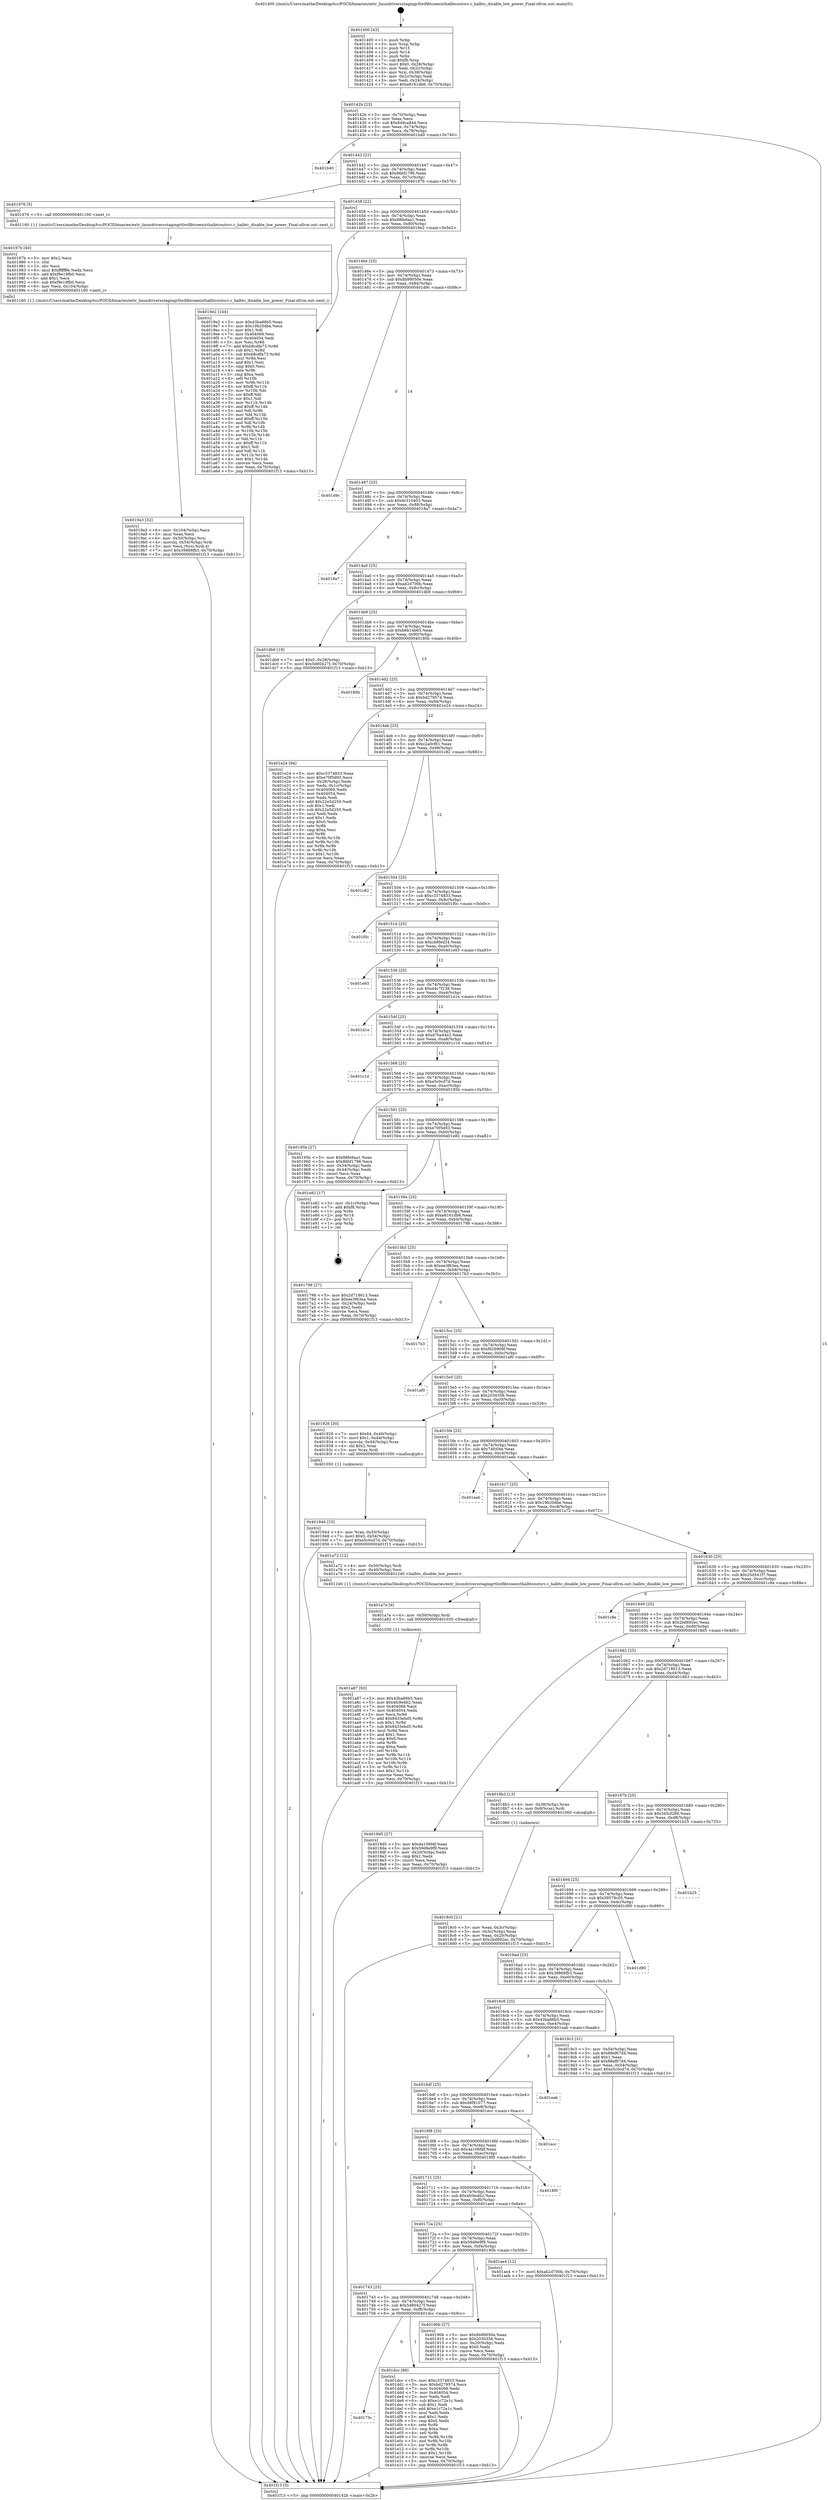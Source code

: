 digraph "0x401400" {
  label = "0x401400 (/mnt/c/Users/mathe/Desktop/tcc/POCII/binaries/extr_linuxdriversstagingrtlwifibtcoexisthalbtcoutsrc.c_halbtc_disable_low_power_Final-ollvm.out::main(0))"
  labelloc = "t"
  node[shape=record]

  Entry [label="",width=0.3,height=0.3,shape=circle,fillcolor=black,style=filled]
  "0x40142b" [label="{
     0x40142b [23]\l
     | [instrs]\l
     &nbsp;&nbsp;0x40142b \<+3\>: mov -0x70(%rbp),%eax\l
     &nbsp;&nbsp;0x40142e \<+2\>: mov %eax,%ecx\l
     &nbsp;&nbsp;0x401430 \<+6\>: sub $0x849ca844,%ecx\l
     &nbsp;&nbsp;0x401436 \<+3\>: mov %eax,-0x74(%rbp)\l
     &nbsp;&nbsp;0x401439 \<+3\>: mov %ecx,-0x78(%rbp)\l
     &nbsp;&nbsp;0x40143c \<+6\>: je 0000000000401b40 \<main+0x740\>\l
  }"]
  "0x401b40" [label="{
     0x401b40\l
  }", style=dashed]
  "0x401442" [label="{
     0x401442 [22]\l
     | [instrs]\l
     &nbsp;&nbsp;0x401442 \<+5\>: jmp 0000000000401447 \<main+0x47\>\l
     &nbsp;&nbsp;0x401447 \<+3\>: mov -0x74(%rbp),%eax\l
     &nbsp;&nbsp;0x40144a \<+5\>: sub $0x86bf1796,%eax\l
     &nbsp;&nbsp;0x40144f \<+3\>: mov %eax,-0x7c(%rbp)\l
     &nbsp;&nbsp;0x401452 \<+6\>: je 0000000000401976 \<main+0x576\>\l
  }"]
  Exit [label="",width=0.3,height=0.3,shape=circle,fillcolor=black,style=filled,peripheries=2]
  "0x401976" [label="{
     0x401976 [5]\l
     | [instrs]\l
     &nbsp;&nbsp;0x401976 \<+5\>: call 0000000000401160 \<next_i\>\l
     | [calls]\l
     &nbsp;&nbsp;0x401160 \{1\} (/mnt/c/Users/mathe/Desktop/tcc/POCII/binaries/extr_linuxdriversstagingrtlwifibtcoexisthalbtcoutsrc.c_halbtc_disable_low_power_Final-ollvm.out::next_i)\l
  }"]
  "0x401458" [label="{
     0x401458 [22]\l
     | [instrs]\l
     &nbsp;&nbsp;0x401458 \<+5\>: jmp 000000000040145d \<main+0x5d\>\l
     &nbsp;&nbsp;0x40145d \<+3\>: mov -0x74(%rbp),%eax\l
     &nbsp;&nbsp;0x401460 \<+5\>: sub $0x88fe9aa1,%eax\l
     &nbsp;&nbsp;0x401465 \<+3\>: mov %eax,-0x80(%rbp)\l
     &nbsp;&nbsp;0x401468 \<+6\>: je 00000000004019e2 \<main+0x5e2\>\l
  }"]
  "0x40175c" [label="{
     0x40175c\l
  }", style=dashed]
  "0x4019e2" [label="{
     0x4019e2 [144]\l
     | [instrs]\l
     &nbsp;&nbsp;0x4019e2 \<+5\>: mov $0x43ba86b5,%eax\l
     &nbsp;&nbsp;0x4019e7 \<+5\>: mov $0x19b20dbe,%ecx\l
     &nbsp;&nbsp;0x4019ec \<+2\>: mov $0x1,%dl\l
     &nbsp;&nbsp;0x4019ee \<+7\>: mov 0x404068,%esi\l
     &nbsp;&nbsp;0x4019f5 \<+7\>: mov 0x404054,%edi\l
     &nbsp;&nbsp;0x4019fc \<+3\>: mov %esi,%r8d\l
     &nbsp;&nbsp;0x4019ff \<+7\>: add $0xb8cdfa73,%r8d\l
     &nbsp;&nbsp;0x401a06 \<+4\>: sub $0x1,%r8d\l
     &nbsp;&nbsp;0x401a0a \<+7\>: sub $0xb8cdfa73,%r8d\l
     &nbsp;&nbsp;0x401a11 \<+4\>: imul %r8d,%esi\l
     &nbsp;&nbsp;0x401a15 \<+3\>: and $0x1,%esi\l
     &nbsp;&nbsp;0x401a18 \<+3\>: cmp $0x0,%esi\l
     &nbsp;&nbsp;0x401a1b \<+4\>: sete %r9b\l
     &nbsp;&nbsp;0x401a1f \<+3\>: cmp $0xa,%edi\l
     &nbsp;&nbsp;0x401a22 \<+4\>: setl %r10b\l
     &nbsp;&nbsp;0x401a26 \<+3\>: mov %r9b,%r11b\l
     &nbsp;&nbsp;0x401a29 \<+4\>: xor $0xff,%r11b\l
     &nbsp;&nbsp;0x401a2d \<+3\>: mov %r10b,%bl\l
     &nbsp;&nbsp;0x401a30 \<+3\>: xor $0xff,%bl\l
     &nbsp;&nbsp;0x401a33 \<+3\>: xor $0x1,%dl\l
     &nbsp;&nbsp;0x401a36 \<+3\>: mov %r11b,%r14b\l
     &nbsp;&nbsp;0x401a39 \<+4\>: and $0xff,%r14b\l
     &nbsp;&nbsp;0x401a3d \<+3\>: and %dl,%r9b\l
     &nbsp;&nbsp;0x401a40 \<+3\>: mov %bl,%r15b\l
     &nbsp;&nbsp;0x401a43 \<+4\>: and $0xff,%r15b\l
     &nbsp;&nbsp;0x401a47 \<+3\>: and %dl,%r10b\l
     &nbsp;&nbsp;0x401a4a \<+3\>: or %r9b,%r14b\l
     &nbsp;&nbsp;0x401a4d \<+3\>: or %r10b,%r15b\l
     &nbsp;&nbsp;0x401a50 \<+3\>: xor %r15b,%r14b\l
     &nbsp;&nbsp;0x401a53 \<+3\>: or %bl,%r11b\l
     &nbsp;&nbsp;0x401a56 \<+4\>: xor $0xff,%r11b\l
     &nbsp;&nbsp;0x401a5a \<+3\>: or $0x1,%dl\l
     &nbsp;&nbsp;0x401a5d \<+3\>: and %dl,%r11b\l
     &nbsp;&nbsp;0x401a60 \<+3\>: or %r11b,%r14b\l
     &nbsp;&nbsp;0x401a63 \<+4\>: test $0x1,%r14b\l
     &nbsp;&nbsp;0x401a67 \<+3\>: cmovne %ecx,%eax\l
     &nbsp;&nbsp;0x401a6a \<+3\>: mov %eax,-0x70(%rbp)\l
     &nbsp;&nbsp;0x401a6d \<+5\>: jmp 0000000000401f13 \<main+0xb13\>\l
  }"]
  "0x40146e" [label="{
     0x40146e [25]\l
     | [instrs]\l
     &nbsp;&nbsp;0x40146e \<+5\>: jmp 0000000000401473 \<main+0x73\>\l
     &nbsp;&nbsp;0x401473 \<+3\>: mov -0x74(%rbp),%eax\l
     &nbsp;&nbsp;0x401476 \<+5\>: sub $0x8b99050e,%eax\l
     &nbsp;&nbsp;0x40147b \<+6\>: mov %eax,-0x84(%rbp)\l
     &nbsp;&nbsp;0x401481 \<+6\>: je 0000000000401d9c \<main+0x99c\>\l
  }"]
  "0x401dcc" [label="{
     0x401dcc [88]\l
     | [instrs]\l
     &nbsp;&nbsp;0x401dcc \<+5\>: mov $0xc3374833,%eax\l
     &nbsp;&nbsp;0x401dd1 \<+5\>: mov $0xbd279574,%ecx\l
     &nbsp;&nbsp;0x401dd6 \<+7\>: mov 0x404068,%edx\l
     &nbsp;&nbsp;0x401ddd \<+7\>: mov 0x404054,%esi\l
     &nbsp;&nbsp;0x401de4 \<+2\>: mov %edx,%edi\l
     &nbsp;&nbsp;0x401de6 \<+6\>: sub $0xe1c72e1c,%edi\l
     &nbsp;&nbsp;0x401dec \<+3\>: sub $0x1,%edi\l
     &nbsp;&nbsp;0x401def \<+6\>: add $0xe1c72e1c,%edi\l
     &nbsp;&nbsp;0x401df5 \<+3\>: imul %edi,%edx\l
     &nbsp;&nbsp;0x401df8 \<+3\>: and $0x1,%edx\l
     &nbsp;&nbsp;0x401dfb \<+3\>: cmp $0x0,%edx\l
     &nbsp;&nbsp;0x401dfe \<+4\>: sete %r8b\l
     &nbsp;&nbsp;0x401e02 \<+3\>: cmp $0xa,%esi\l
     &nbsp;&nbsp;0x401e05 \<+4\>: setl %r9b\l
     &nbsp;&nbsp;0x401e09 \<+3\>: mov %r8b,%r10b\l
     &nbsp;&nbsp;0x401e0c \<+3\>: and %r9b,%r10b\l
     &nbsp;&nbsp;0x401e0f \<+3\>: xor %r9b,%r8b\l
     &nbsp;&nbsp;0x401e12 \<+3\>: or %r8b,%r10b\l
     &nbsp;&nbsp;0x401e15 \<+4\>: test $0x1,%r10b\l
     &nbsp;&nbsp;0x401e19 \<+3\>: cmovne %ecx,%eax\l
     &nbsp;&nbsp;0x401e1c \<+3\>: mov %eax,-0x70(%rbp)\l
     &nbsp;&nbsp;0x401e1f \<+5\>: jmp 0000000000401f13 \<main+0xb13\>\l
  }"]
  "0x401d9c" [label="{
     0x401d9c\l
  }", style=dashed]
  "0x401487" [label="{
     0x401487 [25]\l
     | [instrs]\l
     &nbsp;&nbsp;0x401487 \<+5\>: jmp 000000000040148c \<main+0x8c\>\l
     &nbsp;&nbsp;0x40148c \<+3\>: mov -0x74(%rbp),%eax\l
     &nbsp;&nbsp;0x40148f \<+5\>: sub $0x9c310403,%eax\l
     &nbsp;&nbsp;0x401494 \<+6\>: mov %eax,-0x88(%rbp)\l
     &nbsp;&nbsp;0x40149a \<+6\>: je 00000000004018a7 \<main+0x4a7\>\l
  }"]
  "0x401a87" [label="{
     0x401a87 [93]\l
     | [instrs]\l
     &nbsp;&nbsp;0x401a87 \<+5\>: mov $0x43ba86b5,%esi\l
     &nbsp;&nbsp;0x401a8c \<+5\>: mov $0x4fc9e4b2,%eax\l
     &nbsp;&nbsp;0x401a91 \<+7\>: mov 0x404068,%ecx\l
     &nbsp;&nbsp;0x401a98 \<+7\>: mov 0x404054,%edx\l
     &nbsp;&nbsp;0x401a9f \<+3\>: mov %ecx,%r8d\l
     &nbsp;&nbsp;0x401aa2 \<+7\>: add $0x8433ebd5,%r8d\l
     &nbsp;&nbsp;0x401aa9 \<+4\>: sub $0x1,%r8d\l
     &nbsp;&nbsp;0x401aad \<+7\>: sub $0x8433ebd5,%r8d\l
     &nbsp;&nbsp;0x401ab4 \<+4\>: imul %r8d,%ecx\l
     &nbsp;&nbsp;0x401ab8 \<+3\>: and $0x1,%ecx\l
     &nbsp;&nbsp;0x401abb \<+3\>: cmp $0x0,%ecx\l
     &nbsp;&nbsp;0x401abe \<+4\>: sete %r9b\l
     &nbsp;&nbsp;0x401ac2 \<+3\>: cmp $0xa,%edx\l
     &nbsp;&nbsp;0x401ac5 \<+4\>: setl %r10b\l
     &nbsp;&nbsp;0x401ac9 \<+3\>: mov %r9b,%r11b\l
     &nbsp;&nbsp;0x401acc \<+3\>: and %r10b,%r11b\l
     &nbsp;&nbsp;0x401acf \<+3\>: xor %r10b,%r9b\l
     &nbsp;&nbsp;0x401ad2 \<+3\>: or %r9b,%r11b\l
     &nbsp;&nbsp;0x401ad5 \<+4\>: test $0x1,%r11b\l
     &nbsp;&nbsp;0x401ad9 \<+3\>: cmovne %eax,%esi\l
     &nbsp;&nbsp;0x401adc \<+3\>: mov %esi,-0x70(%rbp)\l
     &nbsp;&nbsp;0x401adf \<+5\>: jmp 0000000000401f13 \<main+0xb13\>\l
  }"]
  "0x4018a7" [label="{
     0x4018a7\l
  }", style=dashed]
  "0x4014a0" [label="{
     0x4014a0 [25]\l
     | [instrs]\l
     &nbsp;&nbsp;0x4014a0 \<+5\>: jmp 00000000004014a5 \<main+0xa5\>\l
     &nbsp;&nbsp;0x4014a5 \<+3\>: mov -0x74(%rbp),%eax\l
     &nbsp;&nbsp;0x4014a8 \<+5\>: sub $0xab2d700b,%eax\l
     &nbsp;&nbsp;0x4014ad \<+6\>: mov %eax,-0x8c(%rbp)\l
     &nbsp;&nbsp;0x4014b3 \<+6\>: je 0000000000401db9 \<main+0x9b9\>\l
  }"]
  "0x401a7e" [label="{
     0x401a7e [9]\l
     | [instrs]\l
     &nbsp;&nbsp;0x401a7e \<+4\>: mov -0x50(%rbp),%rdi\l
     &nbsp;&nbsp;0x401a82 \<+5\>: call 0000000000401030 \<free@plt\>\l
     | [calls]\l
     &nbsp;&nbsp;0x401030 \{1\} (unknown)\l
  }"]
  "0x401db9" [label="{
     0x401db9 [19]\l
     | [instrs]\l
     &nbsp;&nbsp;0x401db9 \<+7\>: movl $0x0,-0x28(%rbp)\l
     &nbsp;&nbsp;0x401dc0 \<+7\>: movl $0x5d80427f,-0x70(%rbp)\l
     &nbsp;&nbsp;0x401dc7 \<+5\>: jmp 0000000000401f13 \<main+0xb13\>\l
  }"]
  "0x4014b9" [label="{
     0x4014b9 [25]\l
     | [instrs]\l
     &nbsp;&nbsp;0x4014b9 \<+5\>: jmp 00000000004014be \<main+0xbe\>\l
     &nbsp;&nbsp;0x4014be \<+3\>: mov -0x74(%rbp),%eax\l
     &nbsp;&nbsp;0x4014c1 \<+5\>: sub $0xb6b14b65,%eax\l
     &nbsp;&nbsp;0x4014c6 \<+6\>: mov %eax,-0x90(%rbp)\l
     &nbsp;&nbsp;0x4014cc \<+6\>: je 000000000040180b \<main+0x40b\>\l
  }"]
  "0x4019a3" [label="{
     0x4019a3 [32]\l
     | [instrs]\l
     &nbsp;&nbsp;0x4019a3 \<+6\>: mov -0x104(%rbp),%ecx\l
     &nbsp;&nbsp;0x4019a9 \<+3\>: imul %eax,%ecx\l
     &nbsp;&nbsp;0x4019ac \<+4\>: mov -0x50(%rbp),%rsi\l
     &nbsp;&nbsp;0x4019b0 \<+4\>: movslq -0x54(%rbp),%rdi\l
     &nbsp;&nbsp;0x4019b4 \<+3\>: mov %ecx,(%rsi,%rdi,4)\l
     &nbsp;&nbsp;0x4019b7 \<+7\>: movl $0x39868fb3,-0x70(%rbp)\l
     &nbsp;&nbsp;0x4019be \<+5\>: jmp 0000000000401f13 \<main+0xb13\>\l
  }"]
  "0x40180b" [label="{
     0x40180b\l
  }", style=dashed]
  "0x4014d2" [label="{
     0x4014d2 [25]\l
     | [instrs]\l
     &nbsp;&nbsp;0x4014d2 \<+5\>: jmp 00000000004014d7 \<main+0xd7\>\l
     &nbsp;&nbsp;0x4014d7 \<+3\>: mov -0x74(%rbp),%eax\l
     &nbsp;&nbsp;0x4014da \<+5\>: sub $0xbd279574,%eax\l
     &nbsp;&nbsp;0x4014df \<+6\>: mov %eax,-0x94(%rbp)\l
     &nbsp;&nbsp;0x4014e5 \<+6\>: je 0000000000401e24 \<main+0xa24\>\l
  }"]
  "0x40197b" [label="{
     0x40197b [40]\l
     | [instrs]\l
     &nbsp;&nbsp;0x40197b \<+5\>: mov $0x2,%ecx\l
     &nbsp;&nbsp;0x401980 \<+1\>: cltd\l
     &nbsp;&nbsp;0x401981 \<+2\>: idiv %ecx\l
     &nbsp;&nbsp;0x401983 \<+6\>: imul $0xfffffffe,%edx,%ecx\l
     &nbsp;&nbsp;0x401989 \<+6\>: add $0xf9e19fb0,%ecx\l
     &nbsp;&nbsp;0x40198f \<+3\>: add $0x1,%ecx\l
     &nbsp;&nbsp;0x401992 \<+6\>: sub $0xf9e19fb0,%ecx\l
     &nbsp;&nbsp;0x401998 \<+6\>: mov %ecx,-0x104(%rbp)\l
     &nbsp;&nbsp;0x40199e \<+5\>: call 0000000000401160 \<next_i\>\l
     | [calls]\l
     &nbsp;&nbsp;0x401160 \{1\} (/mnt/c/Users/mathe/Desktop/tcc/POCII/binaries/extr_linuxdriversstagingrtlwifibtcoexisthalbtcoutsrc.c_halbtc_disable_low_power_Final-ollvm.out::next_i)\l
  }"]
  "0x401e24" [label="{
     0x401e24 [94]\l
     | [instrs]\l
     &nbsp;&nbsp;0x401e24 \<+5\>: mov $0xc3374833,%eax\l
     &nbsp;&nbsp;0x401e29 \<+5\>: mov $0xe70f5d93,%ecx\l
     &nbsp;&nbsp;0x401e2e \<+3\>: mov -0x28(%rbp),%edx\l
     &nbsp;&nbsp;0x401e31 \<+3\>: mov %edx,-0x1c(%rbp)\l
     &nbsp;&nbsp;0x401e34 \<+7\>: mov 0x404068,%edx\l
     &nbsp;&nbsp;0x401e3b \<+7\>: mov 0x404054,%esi\l
     &nbsp;&nbsp;0x401e42 \<+2\>: mov %edx,%edi\l
     &nbsp;&nbsp;0x401e44 \<+6\>: add $0x22e5d250,%edi\l
     &nbsp;&nbsp;0x401e4a \<+3\>: sub $0x1,%edi\l
     &nbsp;&nbsp;0x401e4d \<+6\>: sub $0x22e5d250,%edi\l
     &nbsp;&nbsp;0x401e53 \<+3\>: imul %edi,%edx\l
     &nbsp;&nbsp;0x401e56 \<+3\>: and $0x1,%edx\l
     &nbsp;&nbsp;0x401e59 \<+3\>: cmp $0x0,%edx\l
     &nbsp;&nbsp;0x401e5c \<+4\>: sete %r8b\l
     &nbsp;&nbsp;0x401e60 \<+3\>: cmp $0xa,%esi\l
     &nbsp;&nbsp;0x401e63 \<+4\>: setl %r9b\l
     &nbsp;&nbsp;0x401e67 \<+3\>: mov %r8b,%r10b\l
     &nbsp;&nbsp;0x401e6a \<+3\>: and %r9b,%r10b\l
     &nbsp;&nbsp;0x401e6d \<+3\>: xor %r9b,%r8b\l
     &nbsp;&nbsp;0x401e70 \<+3\>: or %r8b,%r10b\l
     &nbsp;&nbsp;0x401e73 \<+4\>: test $0x1,%r10b\l
     &nbsp;&nbsp;0x401e77 \<+3\>: cmovne %ecx,%eax\l
     &nbsp;&nbsp;0x401e7a \<+3\>: mov %eax,-0x70(%rbp)\l
     &nbsp;&nbsp;0x401e7d \<+5\>: jmp 0000000000401f13 \<main+0xb13\>\l
  }"]
  "0x4014eb" [label="{
     0x4014eb [25]\l
     | [instrs]\l
     &nbsp;&nbsp;0x4014eb \<+5\>: jmp 00000000004014f0 \<main+0xf0\>\l
     &nbsp;&nbsp;0x4014f0 \<+3\>: mov -0x74(%rbp),%eax\l
     &nbsp;&nbsp;0x4014f3 \<+5\>: sub $0xc2a0cf61,%eax\l
     &nbsp;&nbsp;0x4014f8 \<+6\>: mov %eax,-0x98(%rbp)\l
     &nbsp;&nbsp;0x4014fe \<+6\>: je 0000000000401c82 \<main+0x882\>\l
  }"]
  "0x401944" [label="{
     0x401944 [23]\l
     | [instrs]\l
     &nbsp;&nbsp;0x401944 \<+4\>: mov %rax,-0x50(%rbp)\l
     &nbsp;&nbsp;0x401948 \<+7\>: movl $0x0,-0x54(%rbp)\l
     &nbsp;&nbsp;0x40194f \<+7\>: movl $0xe5c0cd7d,-0x70(%rbp)\l
     &nbsp;&nbsp;0x401956 \<+5\>: jmp 0000000000401f13 \<main+0xb13\>\l
  }"]
  "0x401c82" [label="{
     0x401c82\l
  }", style=dashed]
  "0x401504" [label="{
     0x401504 [25]\l
     | [instrs]\l
     &nbsp;&nbsp;0x401504 \<+5\>: jmp 0000000000401509 \<main+0x109\>\l
     &nbsp;&nbsp;0x401509 \<+3\>: mov -0x74(%rbp),%eax\l
     &nbsp;&nbsp;0x40150c \<+5\>: sub $0xc3374833,%eax\l
     &nbsp;&nbsp;0x401511 \<+6\>: mov %eax,-0x9c(%rbp)\l
     &nbsp;&nbsp;0x401517 \<+6\>: je 0000000000401f0c \<main+0xb0c\>\l
  }"]
  "0x401743" [label="{
     0x401743 [25]\l
     | [instrs]\l
     &nbsp;&nbsp;0x401743 \<+5\>: jmp 0000000000401748 \<main+0x348\>\l
     &nbsp;&nbsp;0x401748 \<+3\>: mov -0x74(%rbp),%eax\l
     &nbsp;&nbsp;0x40174b \<+5\>: sub $0x5d80427f,%eax\l
     &nbsp;&nbsp;0x401750 \<+6\>: mov %eax,-0xf8(%rbp)\l
     &nbsp;&nbsp;0x401756 \<+6\>: je 0000000000401dcc \<main+0x9cc\>\l
  }"]
  "0x401f0c" [label="{
     0x401f0c\l
  }", style=dashed]
  "0x40151d" [label="{
     0x40151d [25]\l
     | [instrs]\l
     &nbsp;&nbsp;0x40151d \<+5\>: jmp 0000000000401522 \<main+0x122\>\l
     &nbsp;&nbsp;0x401522 \<+3\>: mov -0x74(%rbp),%eax\l
     &nbsp;&nbsp;0x401525 \<+5\>: sub $0xcb8fed24,%eax\l
     &nbsp;&nbsp;0x40152a \<+6\>: mov %eax,-0xa0(%rbp)\l
     &nbsp;&nbsp;0x401530 \<+6\>: je 0000000000401e93 \<main+0xa93\>\l
  }"]
  "0x40190b" [label="{
     0x40190b [27]\l
     | [instrs]\l
     &nbsp;&nbsp;0x40190b \<+5\>: mov $0x8b99050e,%eax\l
     &nbsp;&nbsp;0x401910 \<+5\>: mov $0x2030356,%ecx\l
     &nbsp;&nbsp;0x401915 \<+3\>: mov -0x20(%rbp),%edx\l
     &nbsp;&nbsp;0x401918 \<+3\>: cmp $0x0,%edx\l
     &nbsp;&nbsp;0x40191b \<+3\>: cmove %ecx,%eax\l
     &nbsp;&nbsp;0x40191e \<+3\>: mov %eax,-0x70(%rbp)\l
     &nbsp;&nbsp;0x401921 \<+5\>: jmp 0000000000401f13 \<main+0xb13\>\l
  }"]
  "0x401e93" [label="{
     0x401e93\l
  }", style=dashed]
  "0x401536" [label="{
     0x401536 [25]\l
     | [instrs]\l
     &nbsp;&nbsp;0x401536 \<+5\>: jmp 000000000040153b \<main+0x13b\>\l
     &nbsp;&nbsp;0x40153b \<+3\>: mov -0x74(%rbp),%eax\l
     &nbsp;&nbsp;0x40153e \<+5\>: sub $0xd4c7f238,%eax\l
     &nbsp;&nbsp;0x401543 \<+6\>: mov %eax,-0xa4(%rbp)\l
     &nbsp;&nbsp;0x401549 \<+6\>: je 0000000000401d1e \<main+0x91e\>\l
  }"]
  "0x40172a" [label="{
     0x40172a [25]\l
     | [instrs]\l
     &nbsp;&nbsp;0x40172a \<+5\>: jmp 000000000040172f \<main+0x32f\>\l
     &nbsp;&nbsp;0x40172f \<+3\>: mov -0x74(%rbp),%eax\l
     &nbsp;&nbsp;0x401732 \<+5\>: sub $0x59d6e9f9,%eax\l
     &nbsp;&nbsp;0x401737 \<+6\>: mov %eax,-0xf4(%rbp)\l
     &nbsp;&nbsp;0x40173d \<+6\>: je 000000000040190b \<main+0x50b\>\l
  }"]
  "0x401d1e" [label="{
     0x401d1e\l
  }", style=dashed]
  "0x40154f" [label="{
     0x40154f [25]\l
     | [instrs]\l
     &nbsp;&nbsp;0x40154f \<+5\>: jmp 0000000000401554 \<main+0x154\>\l
     &nbsp;&nbsp;0x401554 \<+3\>: mov -0x74(%rbp),%eax\l
     &nbsp;&nbsp;0x401557 \<+5\>: sub $0xd7ba44e2,%eax\l
     &nbsp;&nbsp;0x40155c \<+6\>: mov %eax,-0xa8(%rbp)\l
     &nbsp;&nbsp;0x401562 \<+6\>: je 0000000000401c1d \<main+0x81d\>\l
  }"]
  "0x401ae4" [label="{
     0x401ae4 [12]\l
     | [instrs]\l
     &nbsp;&nbsp;0x401ae4 \<+7\>: movl $0xab2d700b,-0x70(%rbp)\l
     &nbsp;&nbsp;0x401aeb \<+5\>: jmp 0000000000401f13 \<main+0xb13\>\l
  }"]
  "0x401c1d" [label="{
     0x401c1d\l
  }", style=dashed]
  "0x401568" [label="{
     0x401568 [25]\l
     | [instrs]\l
     &nbsp;&nbsp;0x401568 \<+5\>: jmp 000000000040156d \<main+0x16d\>\l
     &nbsp;&nbsp;0x40156d \<+3\>: mov -0x74(%rbp),%eax\l
     &nbsp;&nbsp;0x401570 \<+5\>: sub $0xe5c0cd7d,%eax\l
     &nbsp;&nbsp;0x401575 \<+6\>: mov %eax,-0xac(%rbp)\l
     &nbsp;&nbsp;0x40157b \<+6\>: je 000000000040195b \<main+0x55b\>\l
  }"]
  "0x401711" [label="{
     0x401711 [25]\l
     | [instrs]\l
     &nbsp;&nbsp;0x401711 \<+5\>: jmp 0000000000401716 \<main+0x316\>\l
     &nbsp;&nbsp;0x401716 \<+3\>: mov -0x74(%rbp),%eax\l
     &nbsp;&nbsp;0x401719 \<+5\>: sub $0x4fc9e4b2,%eax\l
     &nbsp;&nbsp;0x40171e \<+6\>: mov %eax,-0xf0(%rbp)\l
     &nbsp;&nbsp;0x401724 \<+6\>: je 0000000000401ae4 \<main+0x6e4\>\l
  }"]
  "0x40195b" [label="{
     0x40195b [27]\l
     | [instrs]\l
     &nbsp;&nbsp;0x40195b \<+5\>: mov $0x88fe9aa1,%eax\l
     &nbsp;&nbsp;0x401960 \<+5\>: mov $0x86bf1796,%ecx\l
     &nbsp;&nbsp;0x401965 \<+3\>: mov -0x54(%rbp),%edx\l
     &nbsp;&nbsp;0x401968 \<+3\>: cmp -0x44(%rbp),%edx\l
     &nbsp;&nbsp;0x40196b \<+3\>: cmovl %ecx,%eax\l
     &nbsp;&nbsp;0x40196e \<+3\>: mov %eax,-0x70(%rbp)\l
     &nbsp;&nbsp;0x401971 \<+5\>: jmp 0000000000401f13 \<main+0xb13\>\l
  }"]
  "0x401581" [label="{
     0x401581 [25]\l
     | [instrs]\l
     &nbsp;&nbsp;0x401581 \<+5\>: jmp 0000000000401586 \<main+0x186\>\l
     &nbsp;&nbsp;0x401586 \<+3\>: mov -0x74(%rbp),%eax\l
     &nbsp;&nbsp;0x401589 \<+5\>: sub $0xe70f5d93,%eax\l
     &nbsp;&nbsp;0x40158e \<+6\>: mov %eax,-0xb0(%rbp)\l
     &nbsp;&nbsp;0x401594 \<+6\>: je 0000000000401e82 \<main+0xa82\>\l
  }"]
  "0x4018f0" [label="{
     0x4018f0\l
  }", style=dashed]
  "0x401e82" [label="{
     0x401e82 [17]\l
     | [instrs]\l
     &nbsp;&nbsp;0x401e82 \<+3\>: mov -0x1c(%rbp),%eax\l
     &nbsp;&nbsp;0x401e85 \<+7\>: add $0xf8,%rsp\l
     &nbsp;&nbsp;0x401e8c \<+1\>: pop %rbx\l
     &nbsp;&nbsp;0x401e8d \<+2\>: pop %r14\l
     &nbsp;&nbsp;0x401e8f \<+2\>: pop %r15\l
     &nbsp;&nbsp;0x401e91 \<+1\>: pop %rbp\l
     &nbsp;&nbsp;0x401e92 \<+1\>: ret\l
  }"]
  "0x40159a" [label="{
     0x40159a [25]\l
     | [instrs]\l
     &nbsp;&nbsp;0x40159a \<+5\>: jmp 000000000040159f \<main+0x19f\>\l
     &nbsp;&nbsp;0x40159f \<+3\>: mov -0x74(%rbp),%eax\l
     &nbsp;&nbsp;0x4015a2 \<+5\>: sub $0xe8161db6,%eax\l
     &nbsp;&nbsp;0x4015a7 \<+6\>: mov %eax,-0xb4(%rbp)\l
     &nbsp;&nbsp;0x4015ad \<+6\>: je 0000000000401798 \<main+0x398\>\l
  }"]
  "0x4016f8" [label="{
     0x4016f8 [25]\l
     | [instrs]\l
     &nbsp;&nbsp;0x4016f8 \<+5\>: jmp 00000000004016fd \<main+0x2fd\>\l
     &nbsp;&nbsp;0x4016fd \<+3\>: mov -0x74(%rbp),%eax\l
     &nbsp;&nbsp;0x401700 \<+5\>: sub $0x4a106fdf,%eax\l
     &nbsp;&nbsp;0x401705 \<+6\>: mov %eax,-0xec(%rbp)\l
     &nbsp;&nbsp;0x40170b \<+6\>: je 00000000004018f0 \<main+0x4f0\>\l
  }"]
  "0x401798" [label="{
     0x401798 [27]\l
     | [instrs]\l
     &nbsp;&nbsp;0x401798 \<+5\>: mov $0x2d718613,%eax\l
     &nbsp;&nbsp;0x40179d \<+5\>: mov $0xee3f63ea,%ecx\l
     &nbsp;&nbsp;0x4017a2 \<+3\>: mov -0x24(%rbp),%edx\l
     &nbsp;&nbsp;0x4017a5 \<+3\>: cmp $0x2,%edx\l
     &nbsp;&nbsp;0x4017a8 \<+3\>: cmovne %ecx,%eax\l
     &nbsp;&nbsp;0x4017ab \<+3\>: mov %eax,-0x70(%rbp)\l
     &nbsp;&nbsp;0x4017ae \<+5\>: jmp 0000000000401f13 \<main+0xb13\>\l
  }"]
  "0x4015b3" [label="{
     0x4015b3 [25]\l
     | [instrs]\l
     &nbsp;&nbsp;0x4015b3 \<+5\>: jmp 00000000004015b8 \<main+0x1b8\>\l
     &nbsp;&nbsp;0x4015b8 \<+3\>: mov -0x74(%rbp),%eax\l
     &nbsp;&nbsp;0x4015bb \<+5\>: sub $0xee3f63ea,%eax\l
     &nbsp;&nbsp;0x4015c0 \<+6\>: mov %eax,-0xb8(%rbp)\l
     &nbsp;&nbsp;0x4015c6 \<+6\>: je 00000000004017b3 \<main+0x3b3\>\l
  }"]
  "0x401f13" [label="{
     0x401f13 [5]\l
     | [instrs]\l
     &nbsp;&nbsp;0x401f13 \<+5\>: jmp 000000000040142b \<main+0x2b\>\l
  }"]
  "0x401400" [label="{
     0x401400 [43]\l
     | [instrs]\l
     &nbsp;&nbsp;0x401400 \<+1\>: push %rbp\l
     &nbsp;&nbsp;0x401401 \<+3\>: mov %rsp,%rbp\l
     &nbsp;&nbsp;0x401404 \<+2\>: push %r15\l
     &nbsp;&nbsp;0x401406 \<+2\>: push %r14\l
     &nbsp;&nbsp;0x401408 \<+1\>: push %rbx\l
     &nbsp;&nbsp;0x401409 \<+7\>: sub $0xf8,%rsp\l
     &nbsp;&nbsp;0x401410 \<+7\>: movl $0x0,-0x28(%rbp)\l
     &nbsp;&nbsp;0x401417 \<+3\>: mov %edi,-0x2c(%rbp)\l
     &nbsp;&nbsp;0x40141a \<+4\>: mov %rsi,-0x38(%rbp)\l
     &nbsp;&nbsp;0x40141e \<+3\>: mov -0x2c(%rbp),%edi\l
     &nbsp;&nbsp;0x401421 \<+3\>: mov %edi,-0x24(%rbp)\l
     &nbsp;&nbsp;0x401424 \<+7\>: movl $0xe8161db6,-0x70(%rbp)\l
  }"]
  "0x401ecc" [label="{
     0x401ecc\l
  }", style=dashed]
  "0x4017b3" [label="{
     0x4017b3\l
  }", style=dashed]
  "0x4015cc" [label="{
     0x4015cc [25]\l
     | [instrs]\l
     &nbsp;&nbsp;0x4015cc \<+5\>: jmp 00000000004015d1 \<main+0x1d1\>\l
     &nbsp;&nbsp;0x4015d1 \<+3\>: mov -0x74(%rbp),%eax\l
     &nbsp;&nbsp;0x4015d4 \<+5\>: sub $0xf026909f,%eax\l
     &nbsp;&nbsp;0x4015d9 \<+6\>: mov %eax,-0xbc(%rbp)\l
     &nbsp;&nbsp;0x4015df \<+6\>: je 0000000000401af0 \<main+0x6f0\>\l
  }"]
  "0x4016df" [label="{
     0x4016df [25]\l
     | [instrs]\l
     &nbsp;&nbsp;0x4016df \<+5\>: jmp 00000000004016e4 \<main+0x2e4\>\l
     &nbsp;&nbsp;0x4016e4 \<+3\>: mov -0x74(%rbp),%eax\l
     &nbsp;&nbsp;0x4016e7 \<+5\>: sub $0x48f91077,%eax\l
     &nbsp;&nbsp;0x4016ec \<+6\>: mov %eax,-0xe8(%rbp)\l
     &nbsp;&nbsp;0x4016f2 \<+6\>: je 0000000000401ecc \<main+0xacc\>\l
  }"]
  "0x401af0" [label="{
     0x401af0\l
  }", style=dashed]
  "0x4015e5" [label="{
     0x4015e5 [25]\l
     | [instrs]\l
     &nbsp;&nbsp;0x4015e5 \<+5\>: jmp 00000000004015ea \<main+0x1ea\>\l
     &nbsp;&nbsp;0x4015ea \<+3\>: mov -0x74(%rbp),%eax\l
     &nbsp;&nbsp;0x4015ed \<+5\>: sub $0x2030356,%eax\l
     &nbsp;&nbsp;0x4015f2 \<+6\>: mov %eax,-0xc0(%rbp)\l
     &nbsp;&nbsp;0x4015f8 \<+6\>: je 0000000000401926 \<main+0x526\>\l
  }"]
  "0x401eab" [label="{
     0x401eab\l
  }", style=dashed]
  "0x401926" [label="{
     0x401926 [30]\l
     | [instrs]\l
     &nbsp;&nbsp;0x401926 \<+7\>: movl $0x64,-0x40(%rbp)\l
     &nbsp;&nbsp;0x40192d \<+7\>: movl $0x1,-0x44(%rbp)\l
     &nbsp;&nbsp;0x401934 \<+4\>: movslq -0x44(%rbp),%rax\l
     &nbsp;&nbsp;0x401938 \<+4\>: shl $0x2,%rax\l
     &nbsp;&nbsp;0x40193c \<+3\>: mov %rax,%rdi\l
     &nbsp;&nbsp;0x40193f \<+5\>: call 0000000000401050 \<malloc@plt\>\l
     | [calls]\l
     &nbsp;&nbsp;0x401050 \{1\} (unknown)\l
  }"]
  "0x4015fe" [label="{
     0x4015fe [25]\l
     | [instrs]\l
     &nbsp;&nbsp;0x4015fe \<+5\>: jmp 0000000000401603 \<main+0x203\>\l
     &nbsp;&nbsp;0x401603 \<+3\>: mov -0x74(%rbp),%eax\l
     &nbsp;&nbsp;0x401606 \<+5\>: sub $0x74fc04e,%eax\l
     &nbsp;&nbsp;0x40160b \<+6\>: mov %eax,-0xc4(%rbp)\l
     &nbsp;&nbsp;0x401611 \<+6\>: je 0000000000401eeb \<main+0xaeb\>\l
  }"]
  "0x4016c6" [label="{
     0x4016c6 [25]\l
     | [instrs]\l
     &nbsp;&nbsp;0x4016c6 \<+5\>: jmp 00000000004016cb \<main+0x2cb\>\l
     &nbsp;&nbsp;0x4016cb \<+3\>: mov -0x74(%rbp),%eax\l
     &nbsp;&nbsp;0x4016ce \<+5\>: sub $0x43ba86b5,%eax\l
     &nbsp;&nbsp;0x4016d3 \<+6\>: mov %eax,-0xe4(%rbp)\l
     &nbsp;&nbsp;0x4016d9 \<+6\>: je 0000000000401eab \<main+0xaab\>\l
  }"]
  "0x401eeb" [label="{
     0x401eeb\l
  }", style=dashed]
  "0x401617" [label="{
     0x401617 [25]\l
     | [instrs]\l
     &nbsp;&nbsp;0x401617 \<+5\>: jmp 000000000040161c \<main+0x21c\>\l
     &nbsp;&nbsp;0x40161c \<+3\>: mov -0x74(%rbp),%eax\l
     &nbsp;&nbsp;0x40161f \<+5\>: sub $0x19b20dbe,%eax\l
     &nbsp;&nbsp;0x401624 \<+6\>: mov %eax,-0xc8(%rbp)\l
     &nbsp;&nbsp;0x40162a \<+6\>: je 0000000000401a72 \<main+0x672\>\l
  }"]
  "0x4019c3" [label="{
     0x4019c3 [31]\l
     | [instrs]\l
     &nbsp;&nbsp;0x4019c3 \<+3\>: mov -0x54(%rbp),%eax\l
     &nbsp;&nbsp;0x4019c6 \<+5\>: sub $0x88ef67d4,%eax\l
     &nbsp;&nbsp;0x4019cb \<+3\>: add $0x1,%eax\l
     &nbsp;&nbsp;0x4019ce \<+5\>: add $0x88ef67d4,%eax\l
     &nbsp;&nbsp;0x4019d3 \<+3\>: mov %eax,-0x54(%rbp)\l
     &nbsp;&nbsp;0x4019d6 \<+7\>: movl $0xe5c0cd7d,-0x70(%rbp)\l
     &nbsp;&nbsp;0x4019dd \<+5\>: jmp 0000000000401f13 \<main+0xb13\>\l
  }"]
  "0x401a72" [label="{
     0x401a72 [12]\l
     | [instrs]\l
     &nbsp;&nbsp;0x401a72 \<+4\>: mov -0x50(%rbp),%rdi\l
     &nbsp;&nbsp;0x401a76 \<+3\>: mov -0x40(%rbp),%esi\l
     &nbsp;&nbsp;0x401a79 \<+5\>: call 0000000000401240 \<halbtc_disable_low_power\>\l
     | [calls]\l
     &nbsp;&nbsp;0x401240 \{1\} (/mnt/c/Users/mathe/Desktop/tcc/POCII/binaries/extr_linuxdriversstagingrtlwifibtcoexisthalbtcoutsrc.c_halbtc_disable_low_power_Final-ollvm.out::halbtc_disable_low_power)\l
  }"]
  "0x401630" [label="{
     0x401630 [25]\l
     | [instrs]\l
     &nbsp;&nbsp;0x401630 \<+5\>: jmp 0000000000401635 \<main+0x235\>\l
     &nbsp;&nbsp;0x401635 \<+3\>: mov -0x74(%rbp),%eax\l
     &nbsp;&nbsp;0x401638 \<+5\>: sub $0x25d541f7,%eax\l
     &nbsp;&nbsp;0x40163d \<+6\>: mov %eax,-0xcc(%rbp)\l
     &nbsp;&nbsp;0x401643 \<+6\>: je 0000000000401c8e \<main+0x88e\>\l
  }"]
  "0x4016ad" [label="{
     0x4016ad [25]\l
     | [instrs]\l
     &nbsp;&nbsp;0x4016ad \<+5\>: jmp 00000000004016b2 \<main+0x2b2\>\l
     &nbsp;&nbsp;0x4016b2 \<+3\>: mov -0x74(%rbp),%eax\l
     &nbsp;&nbsp;0x4016b5 \<+5\>: sub $0x39868fb3,%eax\l
     &nbsp;&nbsp;0x4016ba \<+6\>: mov %eax,-0xe0(%rbp)\l
     &nbsp;&nbsp;0x4016c0 \<+6\>: je 00000000004019c3 \<main+0x5c3\>\l
  }"]
  "0x401c8e" [label="{
     0x401c8e\l
  }", style=dashed]
  "0x401649" [label="{
     0x401649 [25]\l
     | [instrs]\l
     &nbsp;&nbsp;0x401649 \<+5\>: jmp 000000000040164e \<main+0x24e\>\l
     &nbsp;&nbsp;0x40164e \<+3\>: mov -0x74(%rbp),%eax\l
     &nbsp;&nbsp;0x401651 \<+5\>: sub $0x2bd692ec,%eax\l
     &nbsp;&nbsp;0x401656 \<+6\>: mov %eax,-0xd0(%rbp)\l
     &nbsp;&nbsp;0x40165c \<+6\>: je 00000000004018d5 \<main+0x4d5\>\l
  }"]
  "0x401d90" [label="{
     0x401d90\l
  }", style=dashed]
  "0x4018d5" [label="{
     0x4018d5 [27]\l
     | [instrs]\l
     &nbsp;&nbsp;0x4018d5 \<+5\>: mov $0x4a106fdf,%eax\l
     &nbsp;&nbsp;0x4018da \<+5\>: mov $0x59d6e9f9,%ecx\l
     &nbsp;&nbsp;0x4018df \<+3\>: mov -0x20(%rbp),%edx\l
     &nbsp;&nbsp;0x4018e2 \<+3\>: cmp $0x1,%edx\l
     &nbsp;&nbsp;0x4018e5 \<+3\>: cmovl %ecx,%eax\l
     &nbsp;&nbsp;0x4018e8 \<+3\>: mov %eax,-0x70(%rbp)\l
     &nbsp;&nbsp;0x4018eb \<+5\>: jmp 0000000000401f13 \<main+0xb13\>\l
  }"]
  "0x401662" [label="{
     0x401662 [25]\l
     | [instrs]\l
     &nbsp;&nbsp;0x401662 \<+5\>: jmp 0000000000401667 \<main+0x267\>\l
     &nbsp;&nbsp;0x401667 \<+3\>: mov -0x74(%rbp),%eax\l
     &nbsp;&nbsp;0x40166a \<+5\>: sub $0x2d718613,%eax\l
     &nbsp;&nbsp;0x40166f \<+6\>: mov %eax,-0xd4(%rbp)\l
     &nbsp;&nbsp;0x401675 \<+6\>: je 00000000004018b3 \<main+0x4b3\>\l
  }"]
  "0x401694" [label="{
     0x401694 [25]\l
     | [instrs]\l
     &nbsp;&nbsp;0x401694 \<+5\>: jmp 0000000000401699 \<main+0x299\>\l
     &nbsp;&nbsp;0x401699 \<+3\>: mov -0x74(%rbp),%eax\l
     &nbsp;&nbsp;0x40169c \<+5\>: sub $0x39578c05,%eax\l
     &nbsp;&nbsp;0x4016a1 \<+6\>: mov %eax,-0xdc(%rbp)\l
     &nbsp;&nbsp;0x4016a7 \<+6\>: je 0000000000401d90 \<main+0x990\>\l
  }"]
  "0x4018b3" [label="{
     0x4018b3 [13]\l
     | [instrs]\l
     &nbsp;&nbsp;0x4018b3 \<+4\>: mov -0x38(%rbp),%rax\l
     &nbsp;&nbsp;0x4018b7 \<+4\>: mov 0x8(%rax),%rdi\l
     &nbsp;&nbsp;0x4018bb \<+5\>: call 0000000000401060 \<atoi@plt\>\l
     | [calls]\l
     &nbsp;&nbsp;0x401060 \{1\} (unknown)\l
  }"]
  "0x40167b" [label="{
     0x40167b [25]\l
     | [instrs]\l
     &nbsp;&nbsp;0x40167b \<+5\>: jmp 0000000000401680 \<main+0x280\>\l
     &nbsp;&nbsp;0x401680 \<+3\>: mov -0x74(%rbp),%eax\l
     &nbsp;&nbsp;0x401683 \<+5\>: sub $0x345cf266,%eax\l
     &nbsp;&nbsp;0x401688 \<+6\>: mov %eax,-0xd8(%rbp)\l
     &nbsp;&nbsp;0x40168e \<+6\>: je 0000000000401b25 \<main+0x725\>\l
  }"]
  "0x4018c0" [label="{
     0x4018c0 [21]\l
     | [instrs]\l
     &nbsp;&nbsp;0x4018c0 \<+3\>: mov %eax,-0x3c(%rbp)\l
     &nbsp;&nbsp;0x4018c3 \<+3\>: mov -0x3c(%rbp),%eax\l
     &nbsp;&nbsp;0x4018c6 \<+3\>: mov %eax,-0x20(%rbp)\l
     &nbsp;&nbsp;0x4018c9 \<+7\>: movl $0x2bd692ec,-0x70(%rbp)\l
     &nbsp;&nbsp;0x4018d0 \<+5\>: jmp 0000000000401f13 \<main+0xb13\>\l
  }"]
  "0x401b25" [label="{
     0x401b25\l
  }", style=dashed]
  Entry -> "0x401400" [label=" 1"]
  "0x40142b" -> "0x401b40" [label=" 0"]
  "0x40142b" -> "0x401442" [label=" 16"]
  "0x401e82" -> Exit [label=" 1"]
  "0x401442" -> "0x401976" [label=" 1"]
  "0x401442" -> "0x401458" [label=" 15"]
  "0x401e24" -> "0x401f13" [label=" 1"]
  "0x401458" -> "0x4019e2" [label=" 1"]
  "0x401458" -> "0x40146e" [label=" 14"]
  "0x401dcc" -> "0x401f13" [label=" 1"]
  "0x40146e" -> "0x401d9c" [label=" 0"]
  "0x40146e" -> "0x401487" [label=" 14"]
  "0x401743" -> "0x40175c" [label=" 0"]
  "0x401487" -> "0x4018a7" [label=" 0"]
  "0x401487" -> "0x4014a0" [label=" 14"]
  "0x401743" -> "0x401dcc" [label=" 1"]
  "0x4014a0" -> "0x401db9" [label=" 1"]
  "0x4014a0" -> "0x4014b9" [label=" 13"]
  "0x401db9" -> "0x401f13" [label=" 1"]
  "0x4014b9" -> "0x40180b" [label=" 0"]
  "0x4014b9" -> "0x4014d2" [label=" 13"]
  "0x401ae4" -> "0x401f13" [label=" 1"]
  "0x4014d2" -> "0x401e24" [label=" 1"]
  "0x4014d2" -> "0x4014eb" [label=" 12"]
  "0x401a87" -> "0x401f13" [label=" 1"]
  "0x4014eb" -> "0x401c82" [label=" 0"]
  "0x4014eb" -> "0x401504" [label=" 12"]
  "0x401a7e" -> "0x401a87" [label=" 1"]
  "0x401504" -> "0x401f0c" [label=" 0"]
  "0x401504" -> "0x40151d" [label=" 12"]
  "0x401a72" -> "0x401a7e" [label=" 1"]
  "0x40151d" -> "0x401e93" [label=" 0"]
  "0x40151d" -> "0x401536" [label=" 12"]
  "0x4019e2" -> "0x401f13" [label=" 1"]
  "0x401536" -> "0x401d1e" [label=" 0"]
  "0x401536" -> "0x40154f" [label=" 12"]
  "0x4019a3" -> "0x401f13" [label=" 1"]
  "0x40154f" -> "0x401c1d" [label=" 0"]
  "0x40154f" -> "0x401568" [label=" 12"]
  "0x40197b" -> "0x4019a3" [label=" 1"]
  "0x401568" -> "0x40195b" [label=" 2"]
  "0x401568" -> "0x401581" [label=" 10"]
  "0x40195b" -> "0x401f13" [label=" 2"]
  "0x401581" -> "0x401e82" [label=" 1"]
  "0x401581" -> "0x40159a" [label=" 9"]
  "0x401944" -> "0x401f13" [label=" 1"]
  "0x40159a" -> "0x401798" [label=" 1"]
  "0x40159a" -> "0x4015b3" [label=" 8"]
  "0x401798" -> "0x401f13" [label=" 1"]
  "0x401400" -> "0x40142b" [label=" 1"]
  "0x401f13" -> "0x40142b" [label=" 15"]
  "0x40190b" -> "0x401f13" [label=" 1"]
  "0x4015b3" -> "0x4017b3" [label=" 0"]
  "0x4015b3" -> "0x4015cc" [label=" 8"]
  "0x40172a" -> "0x401743" [label=" 1"]
  "0x4015cc" -> "0x401af0" [label=" 0"]
  "0x4015cc" -> "0x4015e5" [label=" 8"]
  "0x4019c3" -> "0x401f13" [label=" 1"]
  "0x4015e5" -> "0x401926" [label=" 1"]
  "0x4015e5" -> "0x4015fe" [label=" 7"]
  "0x401711" -> "0x40172a" [label=" 2"]
  "0x4015fe" -> "0x401eeb" [label=" 0"]
  "0x4015fe" -> "0x401617" [label=" 7"]
  "0x401976" -> "0x40197b" [label=" 1"]
  "0x401617" -> "0x401a72" [label=" 1"]
  "0x401617" -> "0x401630" [label=" 6"]
  "0x4016f8" -> "0x401711" [label=" 3"]
  "0x401630" -> "0x401c8e" [label=" 0"]
  "0x401630" -> "0x401649" [label=" 6"]
  "0x401926" -> "0x401944" [label=" 1"]
  "0x401649" -> "0x4018d5" [label=" 1"]
  "0x401649" -> "0x401662" [label=" 5"]
  "0x4016df" -> "0x4016f8" [label=" 3"]
  "0x401662" -> "0x4018b3" [label=" 1"]
  "0x401662" -> "0x40167b" [label=" 4"]
  "0x4018b3" -> "0x4018c0" [label=" 1"]
  "0x4018c0" -> "0x401f13" [label=" 1"]
  "0x4018d5" -> "0x401f13" [label=" 1"]
  "0x40172a" -> "0x40190b" [label=" 1"]
  "0x40167b" -> "0x401b25" [label=" 0"]
  "0x40167b" -> "0x401694" [label=" 4"]
  "0x4016df" -> "0x401ecc" [label=" 0"]
  "0x401694" -> "0x401d90" [label=" 0"]
  "0x401694" -> "0x4016ad" [label=" 4"]
  "0x4016f8" -> "0x4018f0" [label=" 0"]
  "0x4016ad" -> "0x4019c3" [label=" 1"]
  "0x4016ad" -> "0x4016c6" [label=" 3"]
  "0x401711" -> "0x401ae4" [label=" 1"]
  "0x4016c6" -> "0x401eab" [label=" 0"]
  "0x4016c6" -> "0x4016df" [label=" 3"]
}
